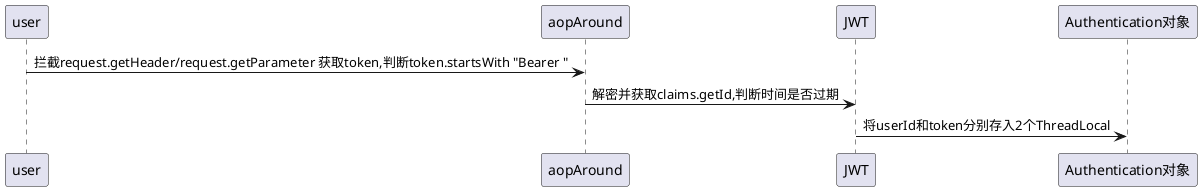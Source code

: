 @startuml

user -> aopAround: 拦截request.getHeader/request.getParameter 获取token,判断token.startsWith "Bearer "
aopAround -> JWT: 解密并获取claims.getId,判断时间是否过期
JWT -> Authentication对象: 将userId和token分别存入2个ThreadLocal

@enduml